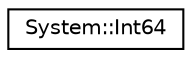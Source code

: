 digraph G
{
  edge [fontname="Helvetica",fontsize="10",labelfontname="Helvetica",labelfontsize="10"];
  node [fontname="Helvetica",fontsize="10",shape=record];
  rankdir="LR";
  Node1 [label="System::Int64",height=0.2,width=0.4,color="black", fillcolor="white", style="filled",URL="$class_system_1_1_int64.html"];
}
